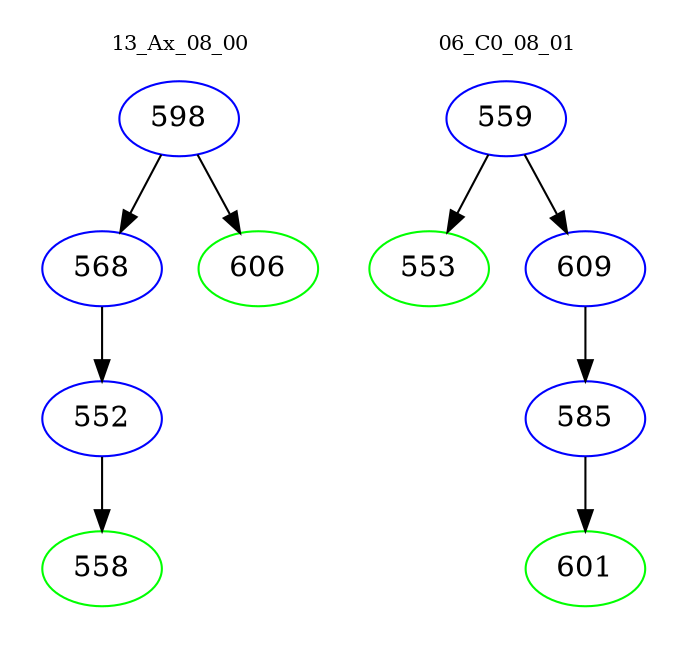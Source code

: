 digraph{
subgraph cluster_0 {
color = white
label = "13_Ax_08_00";
fontsize=10;
T0_598 [label="598", color="blue"]
T0_598 -> T0_568 [color="black"]
T0_568 [label="568", color="blue"]
T0_568 -> T0_552 [color="black"]
T0_552 [label="552", color="blue"]
T0_552 -> T0_558 [color="black"]
T0_558 [label="558", color="green"]
T0_598 -> T0_606 [color="black"]
T0_606 [label="606", color="green"]
}
subgraph cluster_1 {
color = white
label = "06_C0_08_01";
fontsize=10;
T1_559 [label="559", color="blue"]
T1_559 -> T1_553 [color="black"]
T1_553 [label="553", color="green"]
T1_559 -> T1_609 [color="black"]
T1_609 [label="609", color="blue"]
T1_609 -> T1_585 [color="black"]
T1_585 [label="585", color="blue"]
T1_585 -> T1_601 [color="black"]
T1_601 [label="601", color="green"]
}
}
